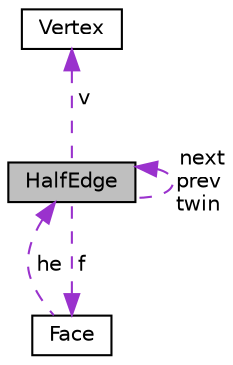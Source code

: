 digraph "HalfEdge"
{
 // LATEX_PDF_SIZE
  edge [fontname="Helvetica",fontsize="10",labelfontname="Helvetica",labelfontsize="10"];
  node [fontname="Helvetica",fontsize="10",shape=record];
  Node1 [label="HalfEdge",height=0.2,width=0.4,color="black", fillcolor="grey75", style="filled", fontcolor="black",tooltip="Represents a directed edge."];
  Node2 -> Node1 [dir="back",color="darkorchid3",fontsize="10",style="dashed",label=" v" ,fontname="Helvetica"];
  Node2 [label="Vertex",height=0.2,width=0.4,color="black", fillcolor="white", style="filled",URL="$classVertex.html",tooltip="Represents the vertex of the polygon."];
  Node1 -> Node1 [dir="back",color="darkorchid3",fontsize="10",style="dashed",label=" next\nprev\ntwin" ,fontname="Helvetica"];
  Node3 -> Node1 [dir="back",color="darkorchid3",fontsize="10",style="dashed",label=" f" ,fontname="Helvetica"];
  Node3 [label="Face",height=0.2,width=0.4,color="black", fillcolor="white", style="filled",URL="$classFace.html",tooltip=" "];
  Node1 -> Node3 [dir="back",color="darkorchid3",fontsize="10",style="dashed",label=" he" ,fontname="Helvetica"];
}
